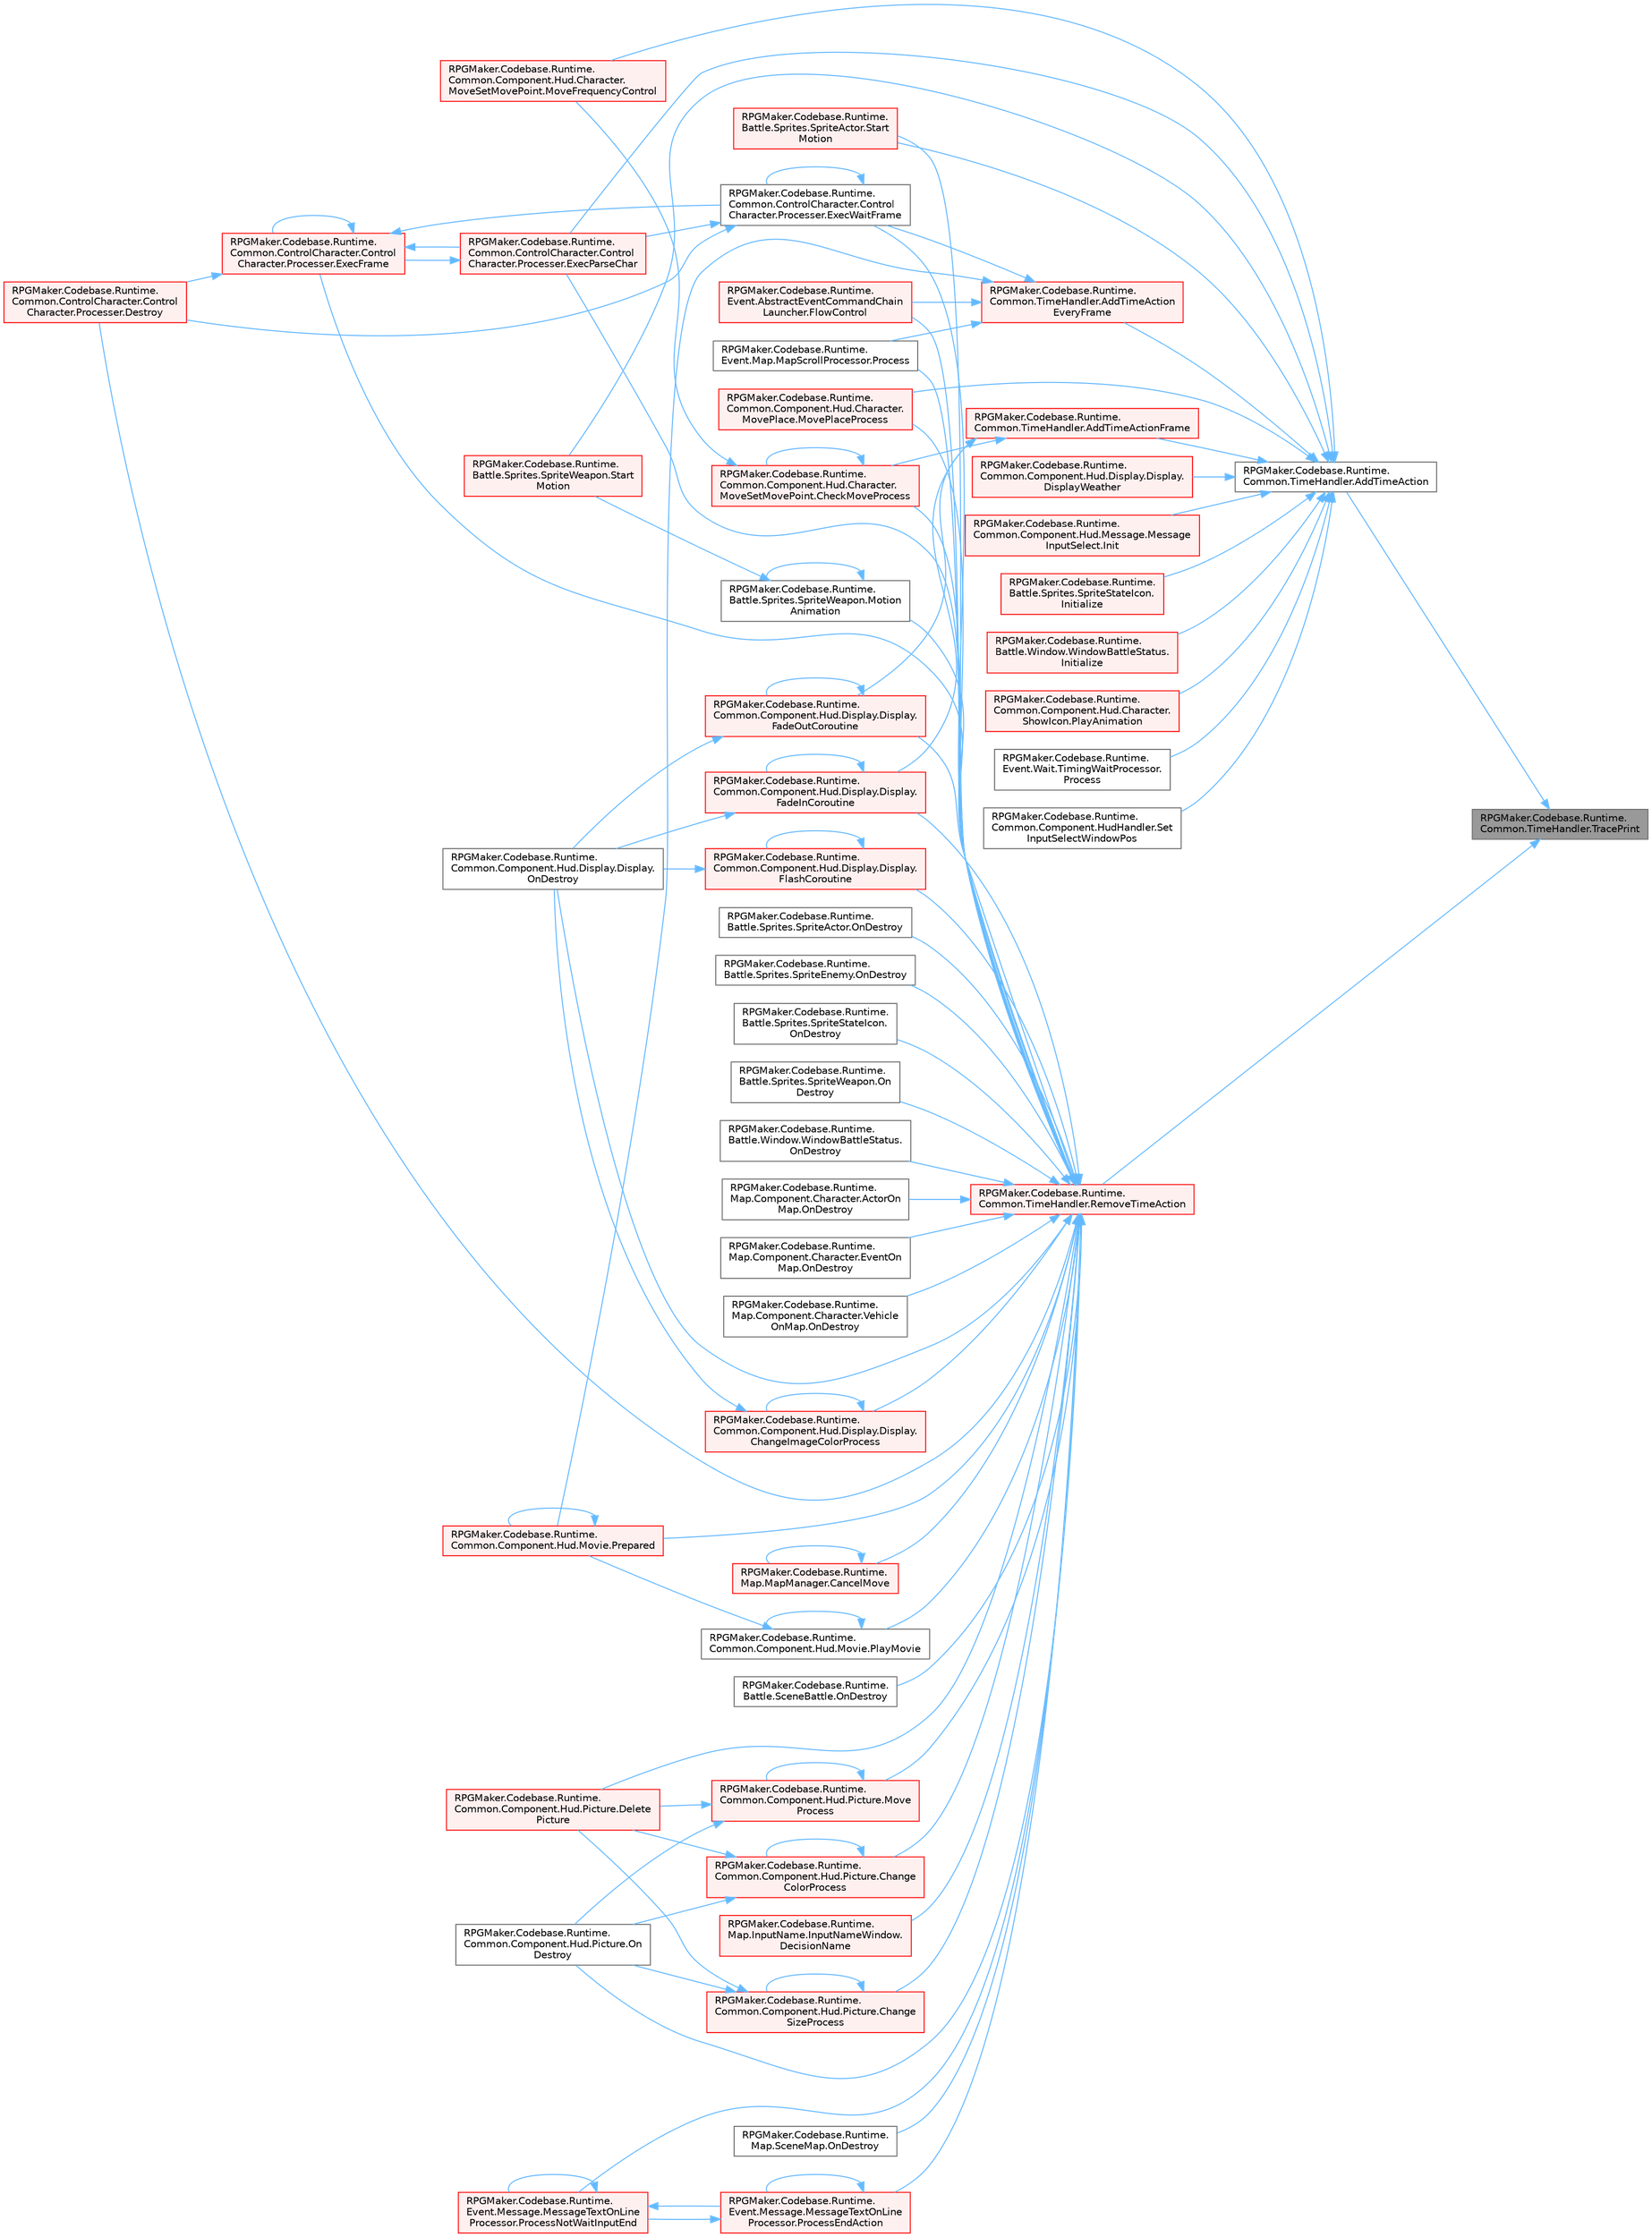 digraph "RPGMaker.Codebase.Runtime.Common.TimeHandler.TracePrint"
{
 // LATEX_PDF_SIZE
  bgcolor="transparent";
  edge [fontname=Helvetica,fontsize=10,labelfontname=Helvetica,labelfontsize=10];
  node [fontname=Helvetica,fontsize=10,shape=box,height=0.2,width=0.4];
  rankdir="RL";
  Node1 [id="Node000001",label="RPGMaker.Codebase.Runtime.\lCommon.TimeHandler.TracePrint",height=0.2,width=0.4,color="gray40", fillcolor="grey60", style="filled", fontcolor="black",tooltip=" "];
  Node1 -> Node2 [id="edge1_Node000001_Node000002",dir="back",color="steelblue1",style="solid",tooltip=" "];
  Node2 [id="Node000002",label="RPGMaker.Codebase.Runtime.\lCommon.TimeHandler.AddTimeAction",height=0.2,width=0.4,color="grey40", fillcolor="white", style="filled",URL="$d3/dac/class_r_p_g_maker_1_1_codebase_1_1_runtime_1_1_common_1_1_time_handler.html#ac4a358a4a2136a175a780d969a5a2ae2",tooltip="実行するActionの登録"];
  Node2 -> Node3 [id="edge2_Node000002_Node000003",dir="back",color="steelblue1",style="solid",tooltip=" "];
  Node3 [id="Node000003",label="RPGMaker.Codebase.Runtime.\lCommon.TimeHandler.AddTimeAction\lEveryFrame",height=0.2,width=0.4,color="red", fillcolor="#FFF0F0", style="filled",URL="$d3/dac/class_r_p_g_maker_1_1_codebase_1_1_runtime_1_1_common_1_1_time_handler.html#ac9871a57a401c0da5670b07803acc775",tooltip="実行するActionの登録（毎フレーム）"];
  Node3 -> Node159 [id="edge3_Node000003_Node000159",dir="back",color="steelblue1",style="solid",tooltip=" "];
  Node159 [id="Node000159",label="RPGMaker.Codebase.Runtime.\lCommon.ControlCharacter.Control\lCharacter.Processer.ExecWaitFrame",height=0.2,width=0.4,color="grey40", fillcolor="white", style="filled",URL="$d7/d0c/class_r_p_g_maker_1_1_codebase_1_1_runtime_1_1_common_1_1_control_character_1_1_control_character_1_1_processer.html#ae15f9239c4dd60bc2b7683c524c487f3",tooltip=" "];
  Node159 -> Node147 [id="edge4_Node000159_Node000147",dir="back",color="steelblue1",style="solid",tooltip=" "];
  Node147 [id="Node000147",label="RPGMaker.Codebase.Runtime.\lCommon.ControlCharacter.Control\lCharacter.Processer.Destroy",height=0.2,width=0.4,color="red", fillcolor="#FFF0F0", style="filled",URL="$d7/d0c/class_r_p_g_maker_1_1_codebase_1_1_runtime_1_1_common_1_1_control_character_1_1_control_character_1_1_processer.html#a0f76c05f86434a333f8f5692dab9bc93",tooltip=" "];
  Node159 -> Node86 [id="edge5_Node000159_Node000086",dir="back",color="steelblue1",style="solid",tooltip=" "];
  Node86 [id="Node000086",label="RPGMaker.Codebase.Runtime.\lCommon.ControlCharacter.Control\lCharacter.Processer.ExecParseChar",height=0.2,width=0.4,color="red", fillcolor="#FFF0F0", style="filled",URL="$d7/d0c/class_r_p_g_maker_1_1_codebase_1_1_runtime_1_1_common_1_1_control_character_1_1_control_character_1_1_processer.html#a98cee73aab96ee5be0898304e7dbccde",tooltip="1文字 (1制御文字列含む) の処理。"];
  Node86 -> Node146 [id="edge6_Node000086_Node000146",dir="back",color="steelblue1",style="solid",tooltip=" "];
  Node146 [id="Node000146",label="RPGMaker.Codebase.Runtime.\lCommon.ControlCharacter.Control\lCharacter.Processer.ExecFrame",height=0.2,width=0.4,color="red", fillcolor="#FFF0F0", style="filled",URL="$d7/d0c/class_r_p_g_maker_1_1_codebase_1_1_runtime_1_1_common_1_1_control_character_1_1_control_character_1_1_processer.html#a2da1505fa13ab3adc0c89cbe4051de15",tooltip=" "];
  Node146 -> Node147 [id="edge7_Node000146_Node000147",dir="back",color="steelblue1",style="solid",tooltip=" "];
  Node146 -> Node146 [id="edge8_Node000146_Node000146",dir="back",color="steelblue1",style="solid",tooltip=" "];
  Node146 -> Node86 [id="edge9_Node000146_Node000086",dir="back",color="steelblue1",style="solid",tooltip=" "];
  Node146 -> Node159 [id="edge10_Node000146_Node000159",dir="back",color="steelblue1",style="solid",tooltip=" "];
  Node159 -> Node159 [id="edge11_Node000159_Node000159",dir="back",color="steelblue1",style="solid",tooltip=" "];
  Node3 -> Node162 [id="edge12_Node000003_Node000162",dir="back",color="steelblue1",style="solid",tooltip=" "];
  Node162 [id="Node000162",label="RPGMaker.Codebase.Runtime.\lEvent.AbstractEventCommandChain\lLauncher.FlowControl",height=0.2,width=0.4,color="red", fillcolor="#FFF0F0", style="filled",URL="$d4/dd0/class_r_p_g_maker_1_1_codebase_1_1_runtime_1_1_event_1_1_abstract_event_command_chain_launcher.html#a01b386806bfe1b3fece68f3f3cdf7b44",tooltip="イベントのフロー制御. ソースを分けるとインデックス周りが複雑になるのでここで処理."];
  Node3 -> Node184 [id="edge13_Node000003_Node000184",dir="back",color="steelblue1",style="solid",tooltip=" "];
  Node184 [id="Node000184",label="RPGMaker.Codebase.Runtime.\lCommon.Component.Hud.Movie.Prepared",height=0.2,width=0.4,color="red", fillcolor="#FFF0F0", style="filled",URL="$da/d22/class_r_p_g_maker_1_1_codebase_1_1_runtime_1_1_common_1_1_component_1_1_hud_1_1_movie.html#a27a1f0e0cf71cf896b3cf05bb5be602b",tooltip=" "];
  Node184 -> Node184 [id="edge14_Node000184_Node000184",dir="back",color="steelblue1",style="solid",tooltip=" "];
  Node3 -> Node185 [id="edge15_Node000003_Node000185",dir="back",color="steelblue1",style="solid",tooltip=" "];
  Node185 [id="Node000185",label="RPGMaker.Codebase.Runtime.\lEvent.Map.MapScrollProcessor.Process",height=0.2,width=0.4,color="grey40", fillcolor="white", style="filled",URL="$d8/dc6/class_r_p_g_maker_1_1_codebase_1_1_runtime_1_1_event_1_1_map_1_1_map_scroll_processor.html#aa2f4e179f87e73d0ff902b129b67d99b",tooltip="😁 処理"];
  Node2 -> Node221 [id="edge16_Node000002_Node000221",dir="back",color="steelblue1",style="solid",tooltip=" "];
  Node221 [id="Node000221",label="RPGMaker.Codebase.Runtime.\lCommon.TimeHandler.AddTimeActionFrame",height=0.2,width=0.4,color="red", fillcolor="#FFF0F0", style="filled",URL="$d3/dac/class_r_p_g_maker_1_1_codebase_1_1_runtime_1_1_common_1_1_time_handler.html#a5c537e03f3a56943fb0fd5520eba9885",tooltip="実行するActionの登録（フレーム指定）"];
  Node221 -> Node45 [id="edge17_Node000221_Node000045",dir="back",color="steelblue1",style="solid",tooltip=" "];
  Node45 [id="Node000045",label="RPGMaker.Codebase.Runtime.\lCommon.Component.Hud.Character.\lMoveSetMovePoint.CheckMoveProcess",height=0.2,width=0.4,color="red", fillcolor="#FFF0F0", style="filled",URL="$d9/dcc/class_r_p_g_maker_1_1_codebase_1_1_runtime_1_1_common_1_1_component_1_1_hud_1_1_character_1_1_move_set_move_point.html#a2bae2a194cc3c0c8d04f6fbba15a96a2",tooltip="😁 移動処理チェック"];
  Node45 -> Node45 [id="edge18_Node000045_Node000045",dir="back",color="steelblue1",style="solid",tooltip=" "];
  Node45 -> Node46 [id="edge19_Node000045_Node000046",dir="back",color="steelblue1",style="solid",tooltip=" "];
  Node46 [id="Node000046",label="RPGMaker.Codebase.Runtime.\lCommon.Component.Hud.Character.\lMoveSetMovePoint.MoveFrequencyControl",height=0.2,width=0.4,color="red", fillcolor="#FFF0F0", style="filled",URL="$d9/dcc/class_r_p_g_maker_1_1_codebase_1_1_runtime_1_1_common_1_1_component_1_1_hud_1_1_character_1_1_move_set_move_point.html#a3f0d798a4b42b2b5c82047580086e240",tooltip="😁 移動頻度を制御。"];
  Node221 -> Node230 [id="edge20_Node000221_Node000230",dir="back",color="steelblue1",style="solid",tooltip=" "];
  Node230 [id="Node000230",label="RPGMaker.Codebase.Runtime.\lCommon.Component.Hud.Display.Display.\lFadeInCoroutine",height=0.2,width=0.4,color="red", fillcolor="#FFF0F0", style="filled",URL="$d3/dde/class_r_p_g_maker_1_1_codebase_1_1_runtime_1_1_common_1_1_component_1_1_hud_1_1_display_1_1_display.html#af472e531aabc50f92caf8e8bb2ca2452",tooltip=" "];
  Node230 -> Node230 [id="edge21_Node000230_Node000230",dir="back",color="steelblue1",style="solid",tooltip=" "];
  Node230 -> Node231 [id="edge22_Node000230_Node000231",dir="back",color="steelblue1",style="solid",tooltip=" "];
  Node231 [id="Node000231",label="RPGMaker.Codebase.Runtime.\lCommon.Component.Hud.Display.Display.\lOnDestroy",height=0.2,width=0.4,color="grey40", fillcolor="white", style="filled",URL="$d3/dde/class_r_p_g_maker_1_1_codebase_1_1_runtime_1_1_common_1_1_component_1_1_hud_1_1_display_1_1_display.html#a396df5e8148efd32914114318826fd65",tooltip=" "];
  Node221 -> Node232 [id="edge23_Node000221_Node000232",dir="back",color="steelblue1",style="solid",tooltip=" "];
  Node232 [id="Node000232",label="RPGMaker.Codebase.Runtime.\lCommon.Component.Hud.Display.Display.\lFadeOutCoroutine",height=0.2,width=0.4,color="red", fillcolor="#FFF0F0", style="filled",URL="$d3/dde/class_r_p_g_maker_1_1_codebase_1_1_runtime_1_1_common_1_1_component_1_1_hud_1_1_display_1_1_display.html#a4433987cf67d88584c11580260828c9c",tooltip=" "];
  Node232 -> Node232 [id="edge24_Node000232_Node000232",dir="back",color="steelblue1",style="solid",tooltip=" "];
  Node232 -> Node231 [id="edge25_Node000232_Node000231",dir="back",color="steelblue1",style="solid",tooltip=" "];
  Node2 -> Node237 [id="edge26_Node000002_Node000237",dir="back",color="steelblue1",style="solid",tooltip=" "];
  Node237 [id="Node000237",label="RPGMaker.Codebase.Runtime.\lCommon.Component.Hud.Display.Display.\lDisplayWeather",height=0.2,width=0.4,color="red", fillcolor="#FFF0F0", style="filled",URL="$d3/dde/class_r_p_g_maker_1_1_codebase_1_1_runtime_1_1_common_1_1_component_1_1_hud_1_1_display_1_1_display.html#a8de365e0d759e315e0ffbd6a372df808",tooltip="天候演出の実施"];
  Node2 -> Node86 [id="edge27_Node000002_Node000086",dir="back",color="steelblue1",style="solid",tooltip=" "];
  Node2 -> Node239 [id="edge28_Node000002_Node000239",dir="back",color="steelblue1",style="solid",tooltip=" "];
  Node239 [id="Node000239",label="RPGMaker.Codebase.Runtime.\lCommon.Component.Hud.Message.Message\lInputSelect.Init",height=0.2,width=0.4,color="red", fillcolor="#FFF0F0", style="filled",URL="$d4/d47/class_r_p_g_maker_1_1_codebase_1_1_runtime_1_1_common_1_1_component_1_1_hud_1_1_message_1_1_message_input_select.html#a4f7d501c97eaf4b590b12f313135b411",tooltip="😁 初期化"];
  Node2 -> Node241 [id="edge29_Node000002_Node000241",dir="back",color="steelblue1",style="solid",tooltip=" "];
  Node241 [id="Node000241",label="RPGMaker.Codebase.Runtime.\lBattle.Sprites.SpriteStateIcon.\lInitialize",height=0.2,width=0.4,color="red", fillcolor="#FFF0F0", style="filled",URL="$d7/d4e/class_r_p_g_maker_1_1_codebase_1_1_runtime_1_1_battle_1_1_sprites_1_1_sprite_state_icon.html#a045ecc518fe00a041d1f242a3a605329",tooltip="😁 初期化"];
  Node2 -> Node244 [id="edge30_Node000002_Node000244",dir="back",color="steelblue1",style="solid",tooltip=" "];
  Node244 [id="Node000244",label="RPGMaker.Codebase.Runtime.\lBattle.Window.WindowBattleStatus.\lInitialize",height=0.2,width=0.4,color="red", fillcolor="#FFF0F0", style="filled",URL="$d6/daf/class_r_p_g_maker_1_1_codebase_1_1_runtime_1_1_battle_1_1_window_1_1_window_battle_status.html#ae534159741a3d8678abb6a9a9ac7eca5",tooltip="😁 初期化"];
  Node2 -> Node46 [id="edge31_Node000002_Node000046",dir="back",color="steelblue1",style="solid",tooltip=" "];
  Node2 -> Node12 [id="edge32_Node000002_Node000012",dir="back",color="steelblue1",style="solid",tooltip=" "];
  Node12 [id="Node000012",label="RPGMaker.Codebase.Runtime.\lCommon.Component.Hud.Character.\lMovePlace.MovePlaceProcess",height=0.2,width=0.4,color="red", fillcolor="#FFF0F0", style="filled",URL="$df/d12/class_r_p_g_maker_1_1_codebase_1_1_runtime_1_1_common_1_1_component_1_1_hud_1_1_character_1_1_move_place.html#a937507f8d3c881ce82d1d1eb38321bbf",tooltip="😁 場所処理移動"];
  Node2 -> Node248 [id="edge33_Node000002_Node000248",dir="back",color="steelblue1",style="solid",tooltip=" "];
  Node248 [id="Node000248",label="RPGMaker.Codebase.Runtime.\lCommon.Component.Hud.Character.\lShowIcon.PlayAnimation",height=0.2,width=0.4,color="red", fillcolor="#FFF0F0", style="filled",URL="$d6/d08/class_r_p_g_maker_1_1_codebase_1_1_runtime_1_1_common_1_1_component_1_1_hud_1_1_character_1_1_show_icon.html#a5bfedf3acc7787685b6c323c893d820a",tooltip="😁 アニメーション再生"];
  Node2 -> Node251 [id="edge34_Node000002_Node000251",dir="back",color="steelblue1",style="solid",tooltip=" "];
  Node251 [id="Node000251",label="RPGMaker.Codebase.Runtime.\lEvent.Wait.TimingWaitProcessor.\lProcess",height=0.2,width=0.4,color="grey40", fillcolor="white", style="filled",URL="$db/d46/class_r_p_g_maker_1_1_codebase_1_1_runtime_1_1_event_1_1_wait_1_1_timing_wait_processor.html#aa631cdad6cf0e18e565cabb944bc21a6",tooltip="😁 処理"];
  Node2 -> Node252 [id="edge35_Node000002_Node000252",dir="back",color="steelblue1",style="solid",tooltip=" "];
  Node252 [id="Node000252",label="RPGMaker.Codebase.Runtime.\lCommon.Component.HudHandler.Set\lInputSelectWindowPos",height=0.2,width=0.4,color="grey40", fillcolor="white", style="filled",URL="$d4/ddb/class_r_p_g_maker_1_1_codebase_1_1_runtime_1_1_common_1_1_component_1_1_hud_handler.html#acce4919898624c85fd2883cde2752342",tooltip=" "];
  Node2 -> Node253 [id="edge36_Node000002_Node000253",dir="back",color="steelblue1",style="solid",tooltip=" "];
  Node253 [id="Node000253",label="RPGMaker.Codebase.Runtime.\lBattle.Sprites.SpriteWeapon.Start\lMotion",height=0.2,width=0.4,color="red", fillcolor="#FFF0F0", style="filled",URL="$db/d90/class_r_p_g_maker_1_1_codebase_1_1_runtime_1_1_battle_1_1_sprites_1_1_sprite_weapon.html#ab5d955d4a14f4fd16912fa4e9616788f",tooltip="😁 モーション開始"];
  Node2 -> Node259 [id="edge37_Node000002_Node000259",dir="back",color="steelblue1",style="solid",tooltip=" "];
  Node259 [id="Node000259",label="RPGMaker.Codebase.Runtime.\lBattle.Sprites.SpriteActor.Start\lMotion",height=0.2,width=0.4,color="red", fillcolor="#FFF0F0", style="filled",URL="$d3/d5b/class_r_p_g_maker_1_1_codebase_1_1_runtime_1_1_battle_1_1_sprites_1_1_sprite_actor.html#a83b0b22aa9a3f111f5e893f196b2cfd3",tooltip="😁 指定モーションを開始"];
  Node1 -> Node266 [id="edge38_Node000001_Node000266",dir="back",color="steelblue1",style="solid",tooltip=" "];
  Node266 [id="Node000266",label="RPGMaker.Codebase.Runtime.\lCommon.TimeHandler.RemoveTimeAction",height=0.2,width=0.4,color="red", fillcolor="#FFF0F0", style="filled",URL="$d3/dac/class_r_p_g_maker_1_1_codebase_1_1_runtime_1_1_common_1_1_time_handler.html#acbacfdc0a0c421baed7613fc41529941",tooltip="Actionの削除"];
  Node266 -> Node36 [id="edge39_Node000266_Node000036",dir="back",color="steelblue1",style="solid",tooltip=" "];
  Node36 [id="Node000036",label="RPGMaker.Codebase.Runtime.\lMap.MapManager.CancelMove",height=0.2,width=0.4,color="red", fillcolor="#FFF0F0", style="filled",URL="$d5/d0f/class_r_p_g_maker_1_1_codebase_1_1_runtime_1_1_map_1_1_map_manager.html#aec356ba03028b9e11ece2ceb38d7f3cf",tooltip=" "];
  Node36 -> Node36 [id="edge40_Node000036_Node000036",dir="back",color="steelblue1",style="solid",tooltip=" "];
  Node266 -> Node267 [id="edge41_Node000266_Node000267",dir="back",color="steelblue1",style="solid",tooltip=" "];
  Node267 [id="Node000267",label="RPGMaker.Codebase.Runtime.\lCommon.Component.Hud.Picture.Change\lColorProcess",height=0.2,width=0.4,color="red", fillcolor="#FFF0F0", style="filled",URL="$d6/dbe/class_r_p_g_maker_1_1_codebase_1_1_runtime_1_1_common_1_1_component_1_1_hud_1_1_picture.html#a1029967f68621214191249ff09332c66",tooltip=" "];
  Node267 -> Node267 [id="edge42_Node000267_Node000267",dir="back",color="steelblue1",style="solid",tooltip=" "];
  Node267 -> Node268 [id="edge43_Node000267_Node000268",dir="back",color="steelblue1",style="solid",tooltip=" "];
  Node268 [id="Node000268",label="RPGMaker.Codebase.Runtime.\lCommon.Component.Hud.Picture.Delete\lPicture",height=0.2,width=0.4,color="red", fillcolor="#FFF0F0", style="filled",URL="$d6/dbe/class_r_p_g_maker_1_1_codebase_1_1_runtime_1_1_common_1_1_component_1_1_hud_1_1_picture.html#a2d7b908e6e390a4554a4da871dae9715",tooltip=" "];
  Node267 -> Node270 [id="edge44_Node000267_Node000270",dir="back",color="steelblue1",style="solid",tooltip=" "];
  Node270 [id="Node000270",label="RPGMaker.Codebase.Runtime.\lCommon.Component.Hud.Picture.On\lDestroy",height=0.2,width=0.4,color="grey40", fillcolor="white", style="filled",URL="$d6/dbe/class_r_p_g_maker_1_1_codebase_1_1_runtime_1_1_common_1_1_component_1_1_hud_1_1_picture.html#ad720972fa4df8ec1002cbf285d91566c",tooltip=" "];
  Node266 -> Node271 [id="edge45_Node000266_Node000271",dir="back",color="steelblue1",style="solid",tooltip=" "];
  Node271 [id="Node000271",label="RPGMaker.Codebase.Runtime.\lCommon.Component.Hud.Display.Display.\lChangeImageColorProcess",height=0.2,width=0.4,color="red", fillcolor="#FFF0F0", style="filled",URL="$d3/dde/class_r_p_g_maker_1_1_codebase_1_1_runtime_1_1_common_1_1_component_1_1_hud_1_1_display_1_1_display.html#a46281f1b52257ce548d6ef8f5dc18eab",tooltip=" "];
  Node271 -> Node271 [id="edge46_Node000271_Node000271",dir="back",color="steelblue1",style="solid",tooltip=" "];
  Node271 -> Node231 [id="edge47_Node000271_Node000231",dir="back",color="steelblue1",style="solid",tooltip=" "];
  Node266 -> Node272 [id="edge48_Node000266_Node000272",dir="back",color="steelblue1",style="solid",tooltip=" "];
  Node272 [id="Node000272",label="RPGMaker.Codebase.Runtime.\lCommon.Component.Hud.Picture.Change\lSizeProcess",height=0.2,width=0.4,color="red", fillcolor="#FFF0F0", style="filled",URL="$d6/dbe/class_r_p_g_maker_1_1_codebase_1_1_runtime_1_1_common_1_1_component_1_1_hud_1_1_picture.html#a318cd473808ecdbb9ce28813678042a2",tooltip=" "];
  Node272 -> Node272 [id="edge49_Node000272_Node000272",dir="back",color="steelblue1",style="solid",tooltip=" "];
  Node272 -> Node268 [id="edge50_Node000272_Node000268",dir="back",color="steelblue1",style="solid",tooltip=" "];
  Node272 -> Node270 [id="edge51_Node000272_Node000270",dir="back",color="steelblue1",style="solid",tooltip=" "];
  Node266 -> Node45 [id="edge52_Node000266_Node000045",dir="back",color="steelblue1",style="solid",tooltip=" "];
  Node266 -> Node273 [id="edge53_Node000266_Node000273",dir="back",color="steelblue1",style="solid",tooltip=" "];
  Node273 [id="Node000273",label="RPGMaker.Codebase.Runtime.\lMap.InputName.InputNameWindow.\lDecisionName",height=0.2,width=0.4,color="red", fillcolor="#FFF0F0", style="filled",URL="$dd/d7d/class_r_p_g_maker_1_1_codebase_1_1_runtime_1_1_map_1_1_input_name_1_1_input_name_window.html#ad8012c56d8b3f8b10386dda4c071919f",tooltip=" "];
  Node266 -> Node268 [id="edge54_Node000266_Node000268",dir="back",color="steelblue1",style="solid",tooltip=" "];
  Node266 -> Node147 [id="edge55_Node000266_Node000147",dir="back",color="steelblue1",style="solid",tooltip=" "];
  Node266 -> Node146 [id="edge56_Node000266_Node000146",dir="back",color="steelblue1",style="solid",tooltip=" "];
  Node266 -> Node86 [id="edge57_Node000266_Node000086",dir="back",color="steelblue1",style="solid",tooltip=" "];
  Node266 -> Node159 [id="edge58_Node000266_Node000159",dir="back",color="steelblue1",style="solid",tooltip=" "];
  Node266 -> Node230 [id="edge59_Node000266_Node000230",dir="back",color="steelblue1",style="solid",tooltip=" "];
  Node266 -> Node232 [id="edge60_Node000266_Node000232",dir="back",color="steelblue1",style="solid",tooltip=" "];
  Node266 -> Node275 [id="edge61_Node000266_Node000275",dir="back",color="steelblue1",style="solid",tooltip=" "];
  Node275 [id="Node000275",label="RPGMaker.Codebase.Runtime.\lCommon.Component.Hud.Display.Display.\lFlashCoroutine",height=0.2,width=0.4,color="red", fillcolor="#FFF0F0", style="filled",URL="$d3/dde/class_r_p_g_maker_1_1_codebase_1_1_runtime_1_1_common_1_1_component_1_1_hud_1_1_display_1_1_display.html#ac47d01b9a8aa427072a7e96d8daa3f22",tooltip="フラッシュ演出の実行部分"];
  Node275 -> Node275 [id="edge62_Node000275_Node000275",dir="back",color="steelblue1",style="solid",tooltip=" "];
  Node275 -> Node231 [id="edge63_Node000275_Node000231",dir="back",color="steelblue1",style="solid",tooltip=" "];
  Node266 -> Node162 [id="edge64_Node000266_Node000162",dir="back",color="steelblue1",style="solid",tooltip=" "];
  Node266 -> Node276 [id="edge65_Node000266_Node000276",dir="back",color="steelblue1",style="solid",tooltip=" "];
  Node276 [id="Node000276",label="RPGMaker.Codebase.Runtime.\lBattle.Sprites.SpriteWeapon.Motion\lAnimation",height=0.2,width=0.4,color="grey40", fillcolor="white", style="filled",URL="$db/d90/class_r_p_g_maker_1_1_codebase_1_1_runtime_1_1_battle_1_1_sprites_1_1_sprite_weapon.html#ac25007d85788ed5b99d217ccbdd580fd",tooltip="😁 アニメーション処理"];
  Node276 -> Node276 [id="edge66_Node000276_Node000276",dir="back",color="steelblue1",style="solid",tooltip=" "];
  Node276 -> Node253 [id="edge67_Node000276_Node000253",dir="back",color="steelblue1",style="solid",tooltip=" "];
  Node266 -> Node12 [id="edge68_Node000266_Node000012",dir="back",color="steelblue1",style="solid",tooltip=" "];
  Node266 -> Node277 [id="edge69_Node000266_Node000277",dir="back",color="steelblue1",style="solid",tooltip=" "];
  Node277 [id="Node000277",label="RPGMaker.Codebase.Runtime.\lCommon.Component.Hud.Picture.Move\lProcess",height=0.2,width=0.4,color="red", fillcolor="#FFF0F0", style="filled",URL="$d6/dbe/class_r_p_g_maker_1_1_codebase_1_1_runtime_1_1_common_1_1_component_1_1_hud_1_1_picture.html#a1dc656847139d3caebaf59daa5f444ac",tooltip=" "];
  Node277 -> Node268 [id="edge70_Node000277_Node000268",dir="back",color="steelblue1",style="solid",tooltip=" "];
  Node277 -> Node277 [id="edge71_Node000277_Node000277",dir="back",color="steelblue1",style="solid",tooltip=" "];
  Node277 -> Node270 [id="edge72_Node000277_Node000270",dir="back",color="steelblue1",style="solid",tooltip=" "];
  Node266 -> Node83 [id="edge73_Node000266_Node000083",dir="back",color="steelblue1",style="solid",tooltip=" "];
  Node83 [id="Node000083",label="RPGMaker.Codebase.Runtime.\lBattle.SceneBattle.OnDestroy",height=0.2,width=0.4,color="grey40", fillcolor="white", style="filled",URL="$dd/d83/class_r_p_g_maker_1_1_codebase_1_1_runtime_1_1_battle_1_1_scene_battle.html#a9231e45c15cb86d90ea7850734f317e8",tooltip="😁 破棄処理"];
  Node266 -> Node258 [id="edge74_Node000266_Node000258",dir="back",color="steelblue1",style="solid",tooltip=" "];
  Node258 [id="Node000258",label="RPGMaker.Codebase.Runtime.\lBattle.Sprites.SpriteActor.OnDestroy",height=0.2,width=0.4,color="grey40", fillcolor="white", style="filled",URL="$d3/d5b/class_r_p_g_maker_1_1_codebase_1_1_runtime_1_1_battle_1_1_sprites_1_1_sprite_actor.html#a528b2a5532d38e6f762e25efef3f859d",tooltip="😁 破棄処理"];
  Node266 -> Node278 [id="edge75_Node000266_Node000278",dir="back",color="steelblue1",style="solid",tooltip=" "];
  Node278 [id="Node000278",label="RPGMaker.Codebase.Runtime.\lBattle.Sprites.SpriteEnemy.OnDestroy",height=0.2,width=0.4,color="grey40", fillcolor="white", style="filled",URL="$d3/d60/class_r_p_g_maker_1_1_codebase_1_1_runtime_1_1_battle_1_1_sprites_1_1_sprite_enemy.html#a93af276103934a3e82d3836d98dd2dfc",tooltip="😁 GameObject破棄時処理"];
  Node266 -> Node279 [id="edge76_Node000266_Node000279",dir="back",color="steelblue1",style="solid",tooltip=" "];
  Node279 [id="Node000279",label="RPGMaker.Codebase.Runtime.\lBattle.Sprites.SpriteStateIcon.\lOnDestroy",height=0.2,width=0.4,color="grey40", fillcolor="white", style="filled",URL="$d7/d4e/class_r_p_g_maker_1_1_codebase_1_1_runtime_1_1_battle_1_1_sprites_1_1_sprite_state_icon.html#a77ee7c829f5eb1e738ddaaf9dd89207d",tooltip="😁 破棄処理"];
  Node266 -> Node280 [id="edge77_Node000266_Node000280",dir="back",color="steelblue1",style="solid",tooltip=" "];
  Node280 [id="Node000280",label="RPGMaker.Codebase.Runtime.\lBattle.Sprites.SpriteWeapon.On\lDestroy",height=0.2,width=0.4,color="grey40", fillcolor="white", style="filled",URL="$db/d90/class_r_p_g_maker_1_1_codebase_1_1_runtime_1_1_battle_1_1_sprites_1_1_sprite_weapon.html#ab4cf8bb61fbbe918dde91d1caaf580ee",tooltip="😁 破棄処理"];
  Node266 -> Node281 [id="edge78_Node000266_Node000281",dir="back",color="steelblue1",style="solid",tooltip=" "];
  Node281 [id="Node000281",label="RPGMaker.Codebase.Runtime.\lBattle.Window.WindowBattleStatus.\lOnDestroy",height=0.2,width=0.4,color="grey40", fillcolor="white", style="filled",URL="$d6/daf/class_r_p_g_maker_1_1_codebase_1_1_runtime_1_1_battle_1_1_window_1_1_window_battle_status.html#a4eae8de9a04dfd5a408cd4d75d2b578a",tooltip="😁 破棄時処理"];
  Node266 -> Node231 [id="edge79_Node000266_Node000231",dir="back",color="steelblue1",style="solid",tooltip=" "];
  Node266 -> Node270 [id="edge80_Node000266_Node000270",dir="back",color="steelblue1",style="solid",tooltip=" "];
  Node266 -> Node282 [id="edge81_Node000266_Node000282",dir="back",color="steelblue1",style="solid",tooltip=" "];
  Node282 [id="Node000282",label="RPGMaker.Codebase.Runtime.\lMap.Component.Character.ActorOn\lMap.OnDestroy",height=0.2,width=0.4,color="grey40", fillcolor="white", style="filled",URL="$df/d08/class_r_p_g_maker_1_1_codebase_1_1_runtime_1_1_map_1_1_component_1_1_character_1_1_actor_on_map.html#a23162fe2d83baeb17b74592e54701ea0",tooltip=" "];
  Node266 -> Node283 [id="edge82_Node000266_Node000283",dir="back",color="steelblue1",style="solid",tooltip=" "];
  Node283 [id="Node000283",label="RPGMaker.Codebase.Runtime.\lMap.Component.Character.EventOn\lMap.OnDestroy",height=0.2,width=0.4,color="grey40", fillcolor="white", style="filled",URL="$da/d39/class_r_p_g_maker_1_1_codebase_1_1_runtime_1_1_map_1_1_component_1_1_character_1_1_event_on_map.html#a845fa17d14b7814779e51f9f87e2b1d4",tooltip=" "];
  Node266 -> Node284 [id="edge83_Node000266_Node000284",dir="back",color="steelblue1",style="solid",tooltip=" "];
  Node284 [id="Node000284",label="RPGMaker.Codebase.Runtime.\lMap.Component.Character.Vehicle\lOnMap.OnDestroy",height=0.2,width=0.4,color="grey40", fillcolor="white", style="filled",URL="$d0/d9c/class_r_p_g_maker_1_1_codebase_1_1_runtime_1_1_map_1_1_component_1_1_character_1_1_vehicle_on_map.html#a335bf1ecb42cd031eaa9a6152636bbe8",tooltip=" "];
  Node266 -> Node214 [id="edge84_Node000266_Node000214",dir="back",color="steelblue1",style="solid",tooltip=" "];
  Node214 [id="Node000214",label="RPGMaker.Codebase.Runtime.\lMap.SceneMap.OnDestroy",height=0.2,width=0.4,color="grey40", fillcolor="white", style="filled",URL="$db/d02/class_r_p_g_maker_1_1_codebase_1_1_runtime_1_1_map_1_1_scene_map.html#a6e8b21d48258d3dda96299a1fe1f9a18",tooltip=" "];
  Node266 -> Node285 [id="edge85_Node000266_Node000285",dir="back",color="steelblue1",style="solid",tooltip=" "];
  Node285 [id="Node000285",label="RPGMaker.Codebase.Runtime.\lCommon.Component.Hud.Movie.PlayMovie",height=0.2,width=0.4,color="grey40", fillcolor="white", style="filled",URL="$da/d22/class_r_p_g_maker_1_1_codebase_1_1_runtime_1_1_common_1_1_component_1_1_hud_1_1_movie.html#a1e5b8b1dd2c2c0c210f4a9c96c3c7db2",tooltip=" "];
  Node285 -> Node285 [id="edge86_Node000285_Node000285",dir="back",color="steelblue1",style="solid",tooltip=" "];
  Node285 -> Node184 [id="edge87_Node000285_Node000184",dir="back",color="steelblue1",style="solid",tooltip=" "];
  Node266 -> Node184 [id="edge88_Node000266_Node000184",dir="back",color="steelblue1",style="solid",tooltip=" "];
  Node266 -> Node185 [id="edge89_Node000266_Node000185",dir="back",color="steelblue1",style="solid",tooltip=" "];
  Node266 -> Node286 [id="edge90_Node000266_Node000286",dir="back",color="steelblue1",style="solid",tooltip=" "];
  Node286 [id="Node000286",label="RPGMaker.Codebase.Runtime.\lEvent.Message.MessageTextOnLine\lProcessor.ProcessEndAction",height=0.2,width=0.4,color="red", fillcolor="#FFF0F0", style="filled",URL="$d7/de4/class_r_p_g_maker_1_1_codebase_1_1_runtime_1_1_event_1_1_message_1_1_message_text_on_line_processor.html#a2e9ffec44cddb70f627b51f5da6a0c83",tooltip="😁 終了処理"];
  Node286 -> Node286 [id="edge91_Node000286_Node000286",dir="back",color="steelblue1",style="solid",tooltip=" "];
  Node286 -> Node288 [id="edge92_Node000286_Node000288",dir="back",color="steelblue1",style="solid",tooltip=" "];
  Node288 [id="Node000288",label="RPGMaker.Codebase.Runtime.\lEvent.Message.MessageTextOnLine\lProcessor.ProcessNotWaitInputEnd",height=0.2,width=0.4,color="red", fillcolor="#FFF0F0", style="filled",URL="$d7/de4/class_r_p_g_maker_1_1_codebase_1_1_runtime_1_1_event_1_1_message_1_1_message_text_on_line_processor.html#a26a009ebc0500365f699f9f0355fd261",tooltip=" "];
  Node288 -> Node286 [id="edge93_Node000288_Node000286",dir="back",color="steelblue1",style="solid",tooltip=" "];
  Node288 -> Node288 [id="edge94_Node000288_Node000288",dir="back",color="steelblue1",style="solid",tooltip=" "];
  Node266 -> Node288 [id="edge95_Node000266_Node000288",dir="back",color="steelblue1",style="solid",tooltip=" "];
  Node266 -> Node259 [id="edge96_Node000266_Node000259",dir="back",color="steelblue1",style="solid",tooltip=" "];
}
